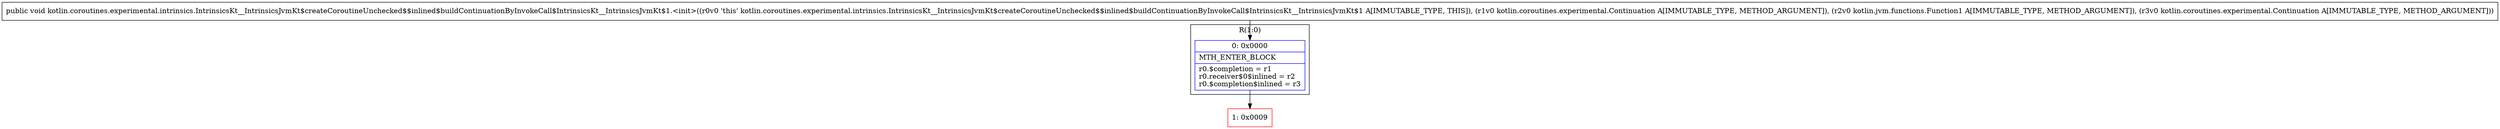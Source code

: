 digraph "CFG forkotlin.coroutines.experimental.intrinsics.IntrinsicsKt__IntrinsicsJvmKt$createCoroutineUnchecked$$inlined$buildContinuationByInvokeCall$IntrinsicsKt__IntrinsicsJvmKt$1.\<init\>(Lkotlin\/coroutines\/experimental\/Continuation;Lkotlin\/jvm\/functions\/Function1;Lkotlin\/coroutines\/experimental\/Continuation;)V" {
subgraph cluster_Region_1419875526 {
label = "R(1:0)";
node [shape=record,color=blue];
Node_0 [shape=record,label="{0\:\ 0x0000|MTH_ENTER_BLOCK\l|r0.$completion = r1\lr0.receiver$0$inlined = r2\lr0.$completion$inlined = r3\l}"];
}
Node_1 [shape=record,color=red,label="{1\:\ 0x0009}"];
MethodNode[shape=record,label="{public void kotlin.coroutines.experimental.intrinsics.IntrinsicsKt__IntrinsicsJvmKt$createCoroutineUnchecked$$inlined$buildContinuationByInvokeCall$IntrinsicsKt__IntrinsicsJvmKt$1.\<init\>((r0v0 'this' kotlin.coroutines.experimental.intrinsics.IntrinsicsKt__IntrinsicsJvmKt$createCoroutineUnchecked$$inlined$buildContinuationByInvokeCall$IntrinsicsKt__IntrinsicsJvmKt$1 A[IMMUTABLE_TYPE, THIS]), (r1v0 kotlin.coroutines.experimental.Continuation A[IMMUTABLE_TYPE, METHOD_ARGUMENT]), (r2v0 kotlin.jvm.functions.Function1 A[IMMUTABLE_TYPE, METHOD_ARGUMENT]), (r3v0 kotlin.coroutines.experimental.Continuation A[IMMUTABLE_TYPE, METHOD_ARGUMENT])) }"];
MethodNode -> Node_0;
Node_0 -> Node_1;
}

